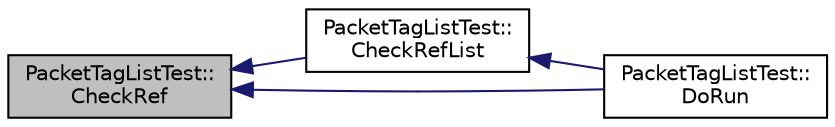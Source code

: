 digraph "PacketTagListTest::CheckRef"
{
  edge [fontname="Helvetica",fontsize="10",labelfontname="Helvetica",labelfontsize="10"];
  node [fontname="Helvetica",fontsize="10",shape=record];
  rankdir="LR";
  Node1 [label="PacketTagListTest::\lCheckRef",height=0.2,width=0.4,color="black", fillcolor="grey75", style="filled", fontcolor="black"];
  Node1 -> Node2 [dir="back",color="midnightblue",fontsize="10",style="solid"];
  Node2 [label="PacketTagListTest::\lCheckRefList",height=0.2,width=0.4,color="black", fillcolor="white", style="filled",URL="$dc/d7f/classPacketTagListTest.html#a3cbb0392f10206f2eb9e593bd6341f72"];
  Node2 -> Node3 [dir="back",color="midnightblue",fontsize="10",style="solid"];
  Node3 [label="PacketTagListTest::\lDoRun",height=0.2,width=0.4,color="black", fillcolor="white", style="filled",URL="$dc/d7f/classPacketTagListTest.html#ad69a038e0427451c4aca7ebb7eed35ef",tooltip="Implementation to actually run this TestCase. "];
  Node1 -> Node3 [dir="back",color="midnightblue",fontsize="10",style="solid"];
}
